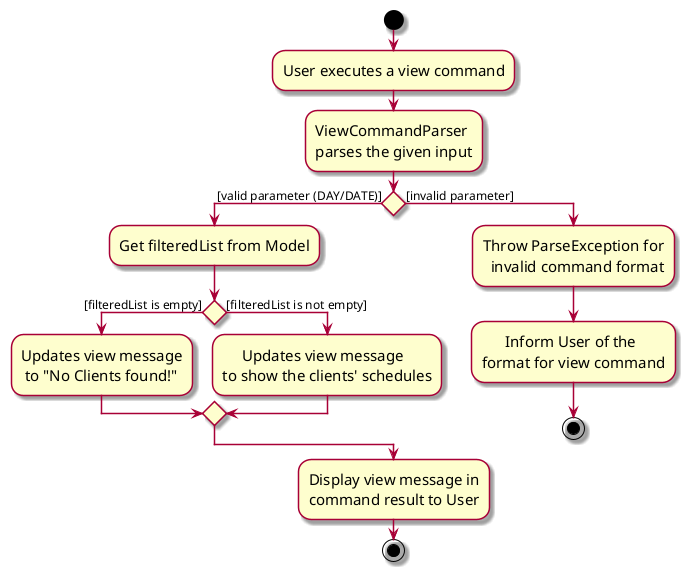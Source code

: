 @startuml
skin rose
skinparam ActivityFontSize 15
skinparam ArrowFontSize 12
start
:User executes a view command;
:ViewCommandParser
parses the given input;

'Since the beta syntax does not support placing the condition outside the
'diamond we place it as the true branch instead.

if () then ([valid parameter (DAY/DATE)])
    :Get filteredList from Model;
    if () then ([filteredList is empty])
        :Updates view message
         to "No Clients found!";
    else ([filteredList is not empty])
        :     Updates view message
        to show the clients' schedules;
    endif
else ([invalid parameter])
    :Throw ParseException for
      invalid command format;
    :      Inform User of the
    format for view command;
    stop
endif

:Display view message in
command result to User;

stop
@enduml
